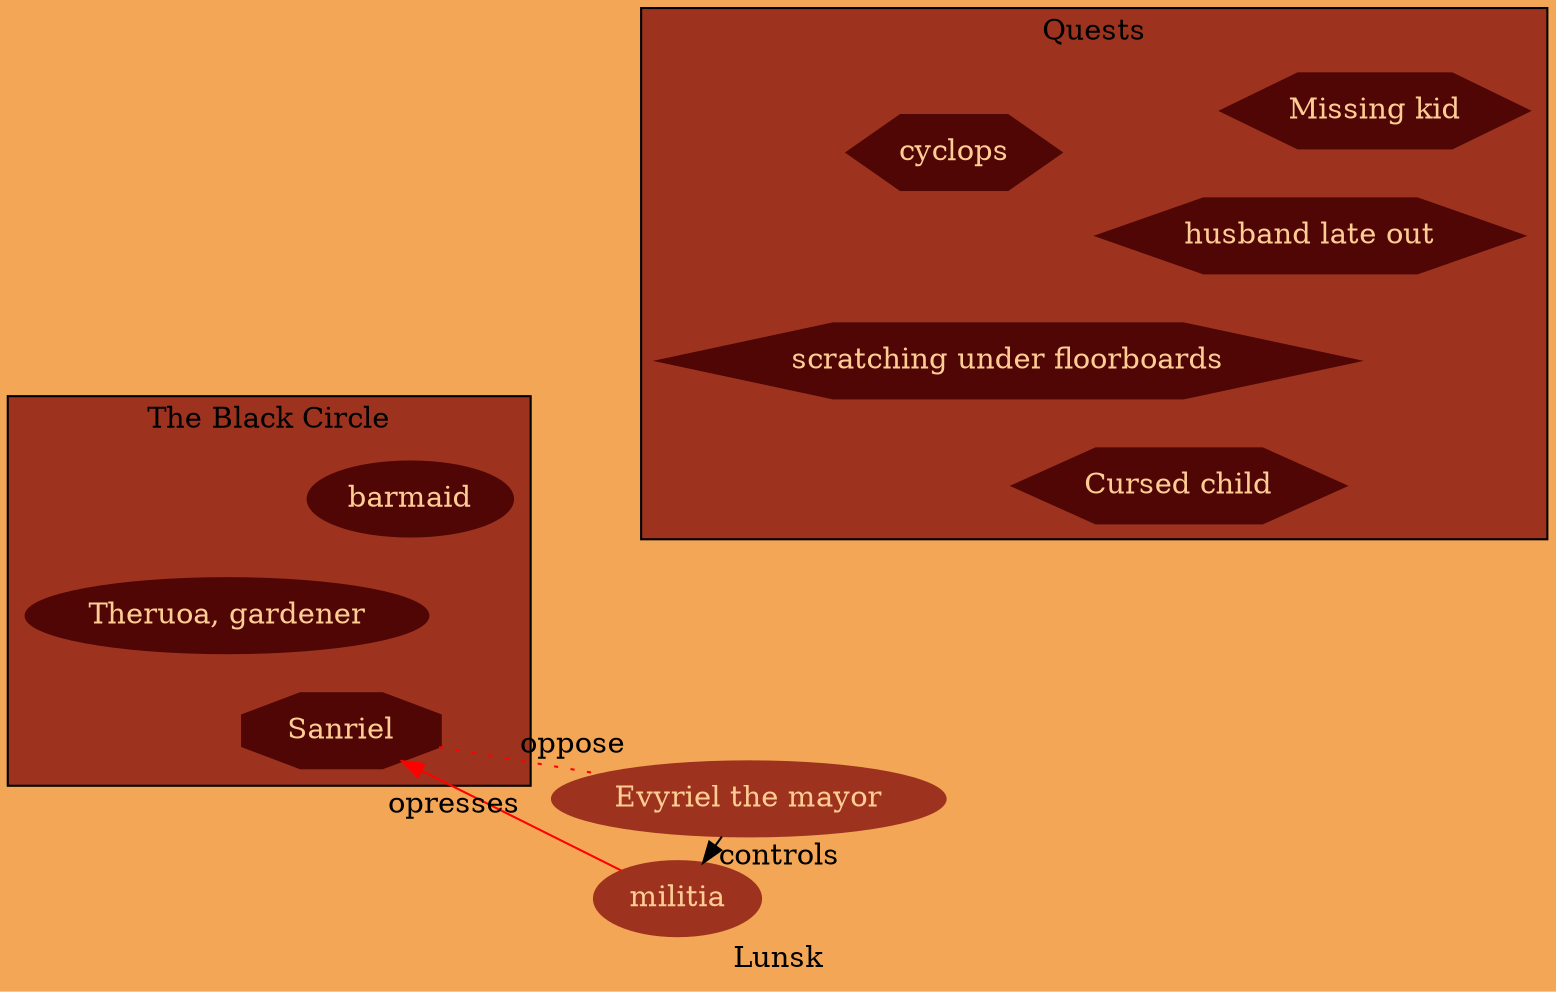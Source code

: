 digraph Lansk {
layout=fdp
label = "Lunsk"
bgcolor="#f4a657"
node [style = filled, color="#9d331f", fontcolor="#ffcd94"];

mayor [label = "Evyriel the mayor"]

	subgraph cluster0 {
	node [style = filled, color="#500605", fontcolor="#ffcd94"];
	bgcolor="#9d331f"
	label = "The Black Circle";
	
	sanriel [shape="polygon",sides=8; label = "Sanriel"] 
	barmaid
	gardener [label="Theruoa, gardener"];	


	}

	subgraph cluster1 { 
	node [shape="polygon", sides=6,style = filled, color="#500605", fontcolor="#ffcd94"];
	bgcolor="#9d331f"
	label="Quests"

	"Missing kid"
	hubby [label="husband late out"]
	scratch [label="scratching under floorboards"]
	cyclops
	"Cursed child"
	}


mayor -> militia [label="controls"];
	militia -> sanriel [label="opresses", color="red"];
sanriel -> mayor [color="red", arrowhead=none, label="oppose", style="dotted"];

}

